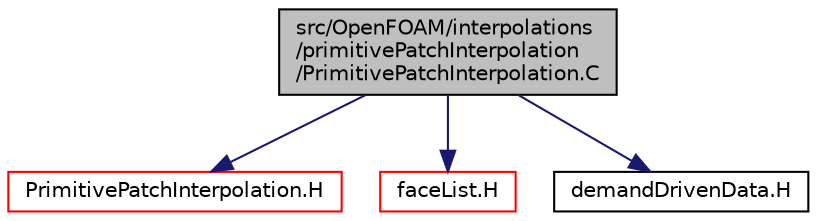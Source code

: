 digraph "src/OpenFOAM/interpolations/primitivePatchInterpolation/PrimitivePatchInterpolation.C"
{
  bgcolor="transparent";
  edge [fontname="Helvetica",fontsize="10",labelfontname="Helvetica",labelfontsize="10"];
  node [fontname="Helvetica",fontsize="10",shape=record];
  Node1 [label="src/OpenFOAM/interpolations\l/primitivePatchInterpolation\l/PrimitivePatchInterpolation.C",height=0.2,width=0.4,color="black", fillcolor="grey75", style="filled", fontcolor="black"];
  Node1 -> Node2 [color="midnightblue",fontsize="10",style="solid",fontname="Helvetica"];
  Node2 [label="PrimitivePatchInterpolation.H",height=0.2,width=0.4,color="red",URL="$a08415.html"];
  Node1 -> Node3 [color="midnightblue",fontsize="10",style="solid",fontname="Helvetica"];
  Node3 [label="faceList.H",height=0.2,width=0.4,color="red",URL="$a08706.html"];
  Node1 -> Node4 [color="midnightblue",fontsize="10",style="solid",fontname="Helvetica"];
  Node4 [label="demandDrivenData.H",height=0.2,width=0.4,color="black",URL="$a08371.html",tooltip="Template functions to aid in the implementation of demand driven data. "];
}
